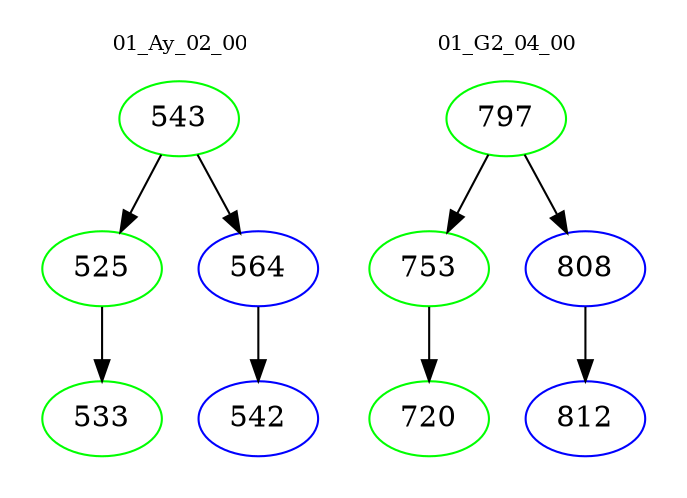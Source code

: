 digraph{
subgraph cluster_0 {
color = white
label = "01_Ay_02_00";
fontsize=10;
T0_543 [label="543", color="green"]
T0_543 -> T0_525 [color="black"]
T0_525 [label="525", color="green"]
T0_525 -> T0_533 [color="black"]
T0_533 [label="533", color="green"]
T0_543 -> T0_564 [color="black"]
T0_564 [label="564", color="blue"]
T0_564 -> T0_542 [color="black"]
T0_542 [label="542", color="blue"]
}
subgraph cluster_1 {
color = white
label = "01_G2_04_00";
fontsize=10;
T1_797 [label="797", color="green"]
T1_797 -> T1_753 [color="black"]
T1_753 [label="753", color="green"]
T1_753 -> T1_720 [color="black"]
T1_720 [label="720", color="green"]
T1_797 -> T1_808 [color="black"]
T1_808 [label="808", color="blue"]
T1_808 -> T1_812 [color="black"]
T1_812 [label="812", color="blue"]
}
}
